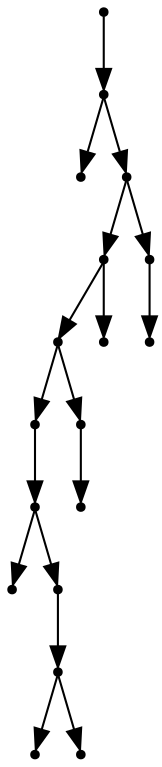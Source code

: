 digraph {
  17 [shape=point];
  16 [shape=point];
  0 [shape=point];
  15 [shape=point];
  12 [shape=point];
  10 [shape=point];
  7 [shape=point];
  6 [shape=point];
  1 [shape=point];
  5 [shape=point];
  4 [shape=point];
  2 [shape=point];
  3 [shape=point];
  9 [shape=point];
  8 [shape=point];
  11 [shape=point];
  14 [shape=point];
  13 [shape=point];
17 -> 16;
16 -> 0;
16 -> 15;
15 -> 12;
12 -> 10;
10 -> 7;
7 -> 6;
6 -> 1;
6 -> 5;
5 -> 4;
4 -> 2;
4 -> 3;
10 -> 9;
9 -> 8;
12 -> 11;
15 -> 14;
14 -> 13;
}
